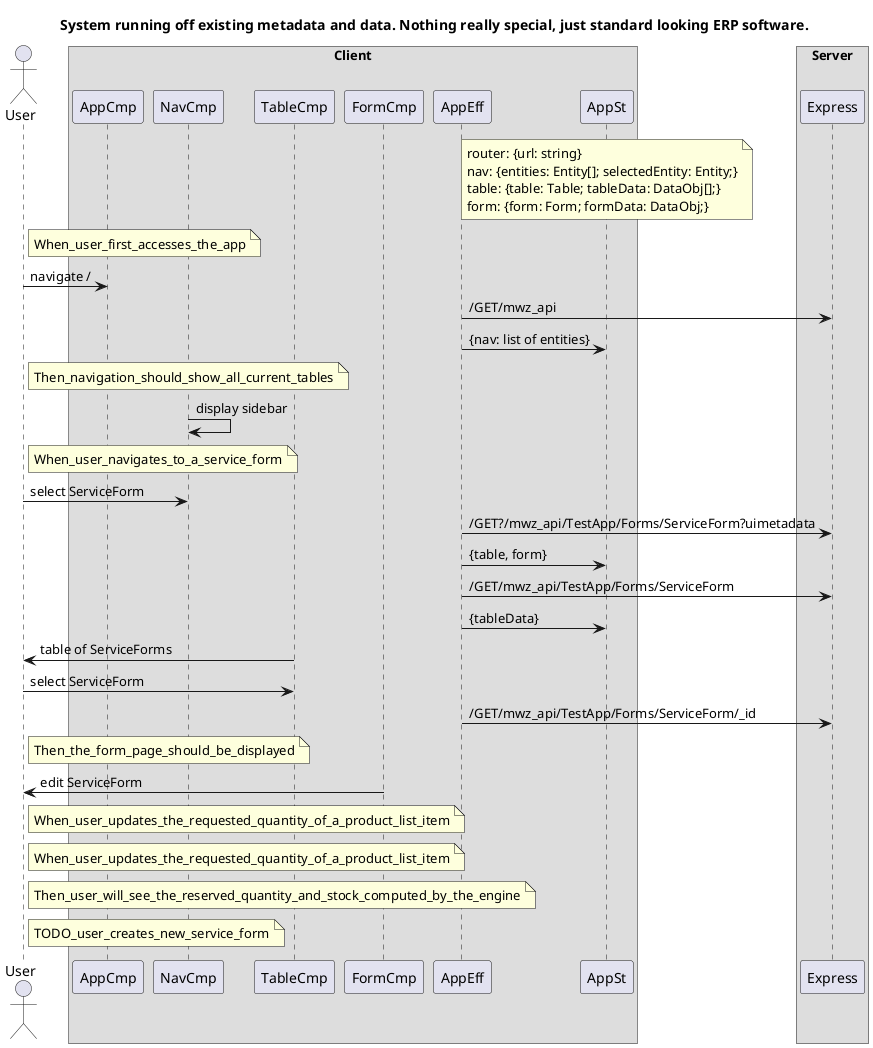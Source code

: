 @startuml

title
System running off existing metadata and data. Nothing really special, just standard looking ERP software.
end title

actor User
box "Client"
    participant AppCmp
    participant NavCmp
    participant TableCmp
    participant FormCmp
    participant AppEff
    participant AppSt
end box
box "Server"
    participant Express
end box


note over AppSt
  router: {url: string}
  nav: {entities: Entity[]; selectedEntity: Entity;}
  table: {table: Table; tableData: DataObj[];}
  form: {form: Form; formData: DataObj;}
end note

note right of User: When_user_first_accesses_the_app
User -> AppCmp: navigate /
AppEff -> Express: /GET/mwz_api
AppEff -> AppSt: {nav: list of entities}

note right of User: Then_navigation_should_show_all_current_tables
NavCmp -> NavCmp: display sidebar

note right of User: When_user_navigates_to_a_service_form
User -> NavCmp: select ServiceForm
'if this sets up replication from the server, then perhaps it is better to be a POST becase it will allocate resources on the server
AppEff -> Express: /GET?/mwz_api/TestApp/Forms/ServiceForm?uimetadata
AppEff -> AppSt: {table, form}
AppEff -> Express: /GET/mwz_api/TestApp/Forms/ServiceForm
AppEff -> AppSt: {tableData}
User <- TableCmp: table of ServiceForms
User -> TableCmp: select ServiceForm
AppEff -> Express: /GET/mwz_api/TestApp/Forms/ServiceForm/_id

note right of User: Then_the_form_page_should_be_displayed
User <- FormCmp: edit ServiceForm

note right of User: When_user_updates_the_requested_quantity_of_a_product_list_item
note right of User: When_user_updates_the_requested_quantity_of_a_product_list_item
note right of User: Then_user_will_see_the_reserved_quantity_and_stock_computed_by_the_engine
note right of User: TODO_user_creates_new_service_form

@enduml

@startuml
title
What is special about Couldev: this standard looking ERP software is implemented using a simple language 
  accessible to business people
end title

actor User
box "Client"
    participant AppCmp
    participant ContainerCmp
    participant AppSt
    participant AppEff
end box
box "Server"
    participant Express
end box


note right of User: TODO_use_editor_to_change_order_of_columns_in_table
note right of User: TOOD_use_editor_to_change_form_layout

note right of User #aqua
So far only simple changes in the ui layout, let's see how easy it is to add new functionality to the system.
We argue it is as simple as editing a Spreadsheet/Excel, anybody who has used Excel with a few formulas can use Cloudev.
end note

note right of User: TODO_create_Revision_Entity
note right of User: TOOD_create_Revision_Form
note right of User: TODO_create_and_edit_revisions

AppEff -> Express: GET /mwz_api/path?filters
AppEff -> Express: PUT /mwz_api/path JSON
AppEff -> Express: GET /mwz_api/path?__metadata
AppEff -> Express: PUT /mwz_api/path?__metadata JSON
AppEff -> Express: GET /mwz_api/path?__uiMetadata
AppEff -> Express: PUT /mwz_api/path?__uiMetadata JSON

@enduml